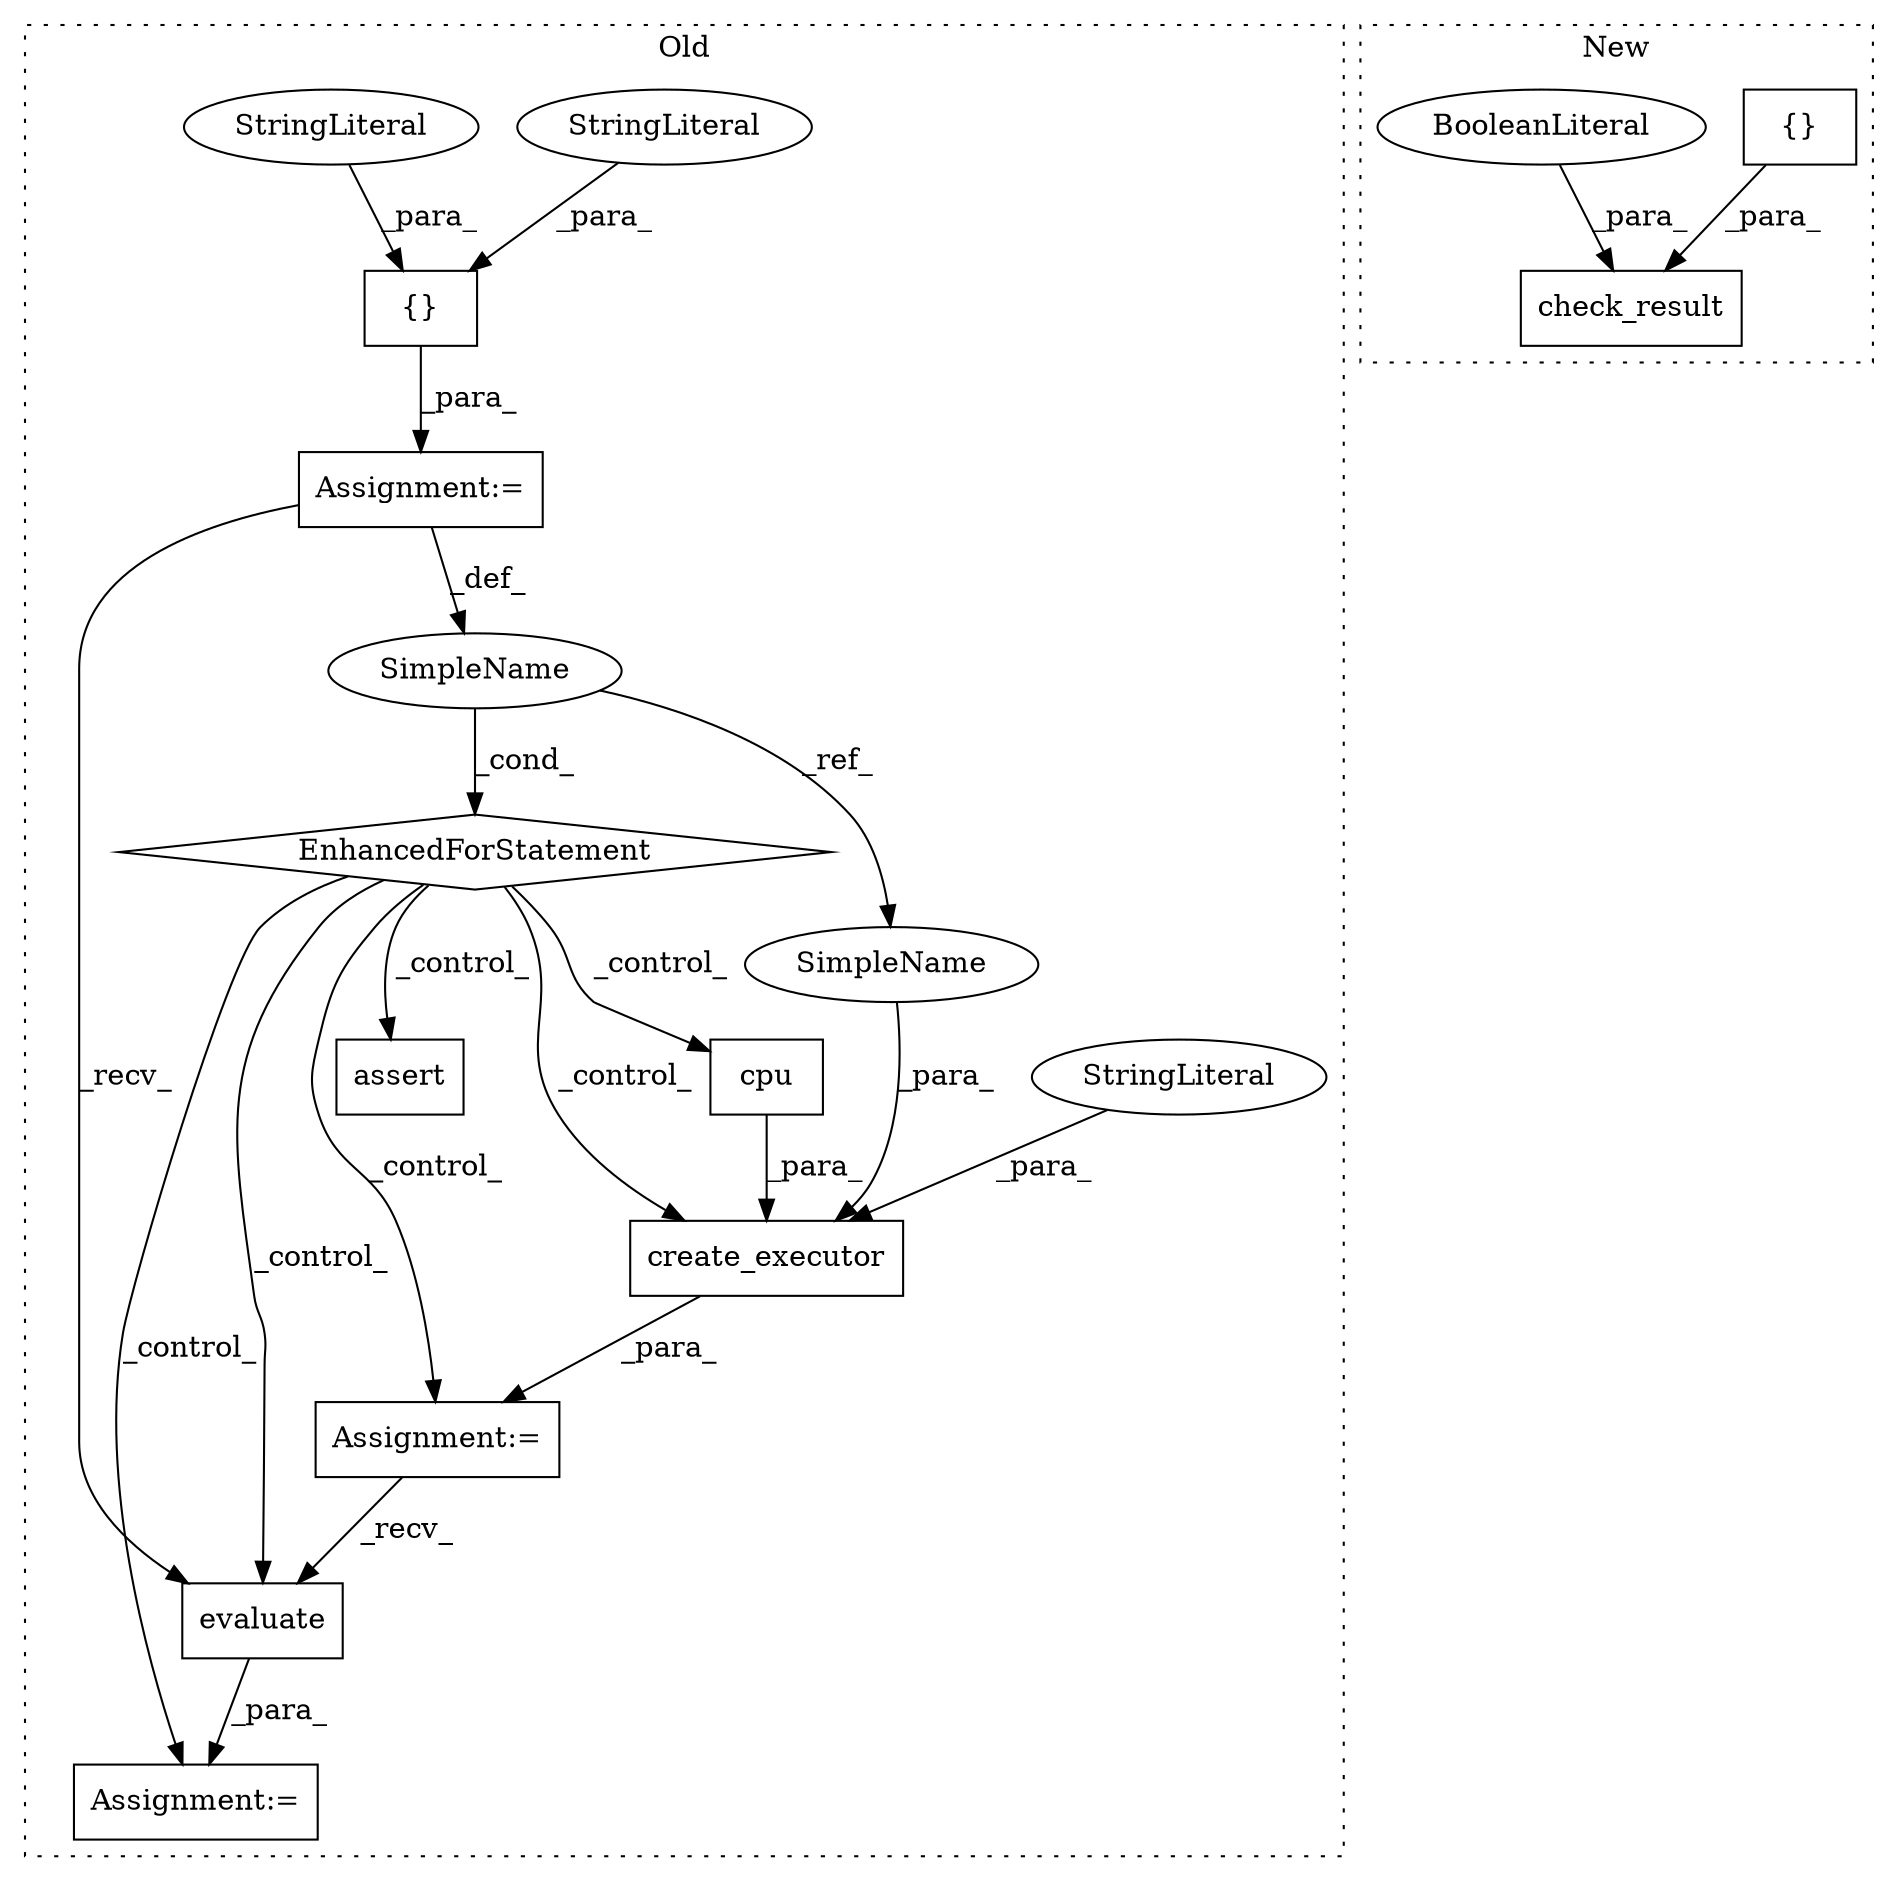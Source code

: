 digraph G {
subgraph cluster0 {
1 [label="cpu" a="32" s="11346" l="5" shape="box"];
3 [label="Assignment:=" a="7" s="11310" l="1" shape="box"];
4 [label="Assignment:=" a="7" s="11373" l="1" shape="box"];
5 [label="SimpleName" a="42" s="11265" l="4" shape="ellipse"];
6 [label="EnhancedForStatement" a="70" s="11205,11298" l="53,2" shape="diamond"];
7 [label="create_executor" a="32" s="11317,11358" l="16,1" shape="box"];
8 [label="{}" a="4" s="11284,11297" l="1,1" shape="box"];
9 [label="StringLiteral" a="45" s="11352" l="6" shape="ellipse"];
10 [label="Assignment:=" a="7" s="11205,11298" l="53,2" shape="box"];
11 [label="StringLiteral" a="45" s="11293" l="4" shape="ellipse"];
12 [label="evaluate" a="32" s="11377,11390" l="9,1" shape="box"];
14 [label="assert" a="32" s="11468,11519" l="16,1" shape="box"];
15 [label="StringLiteral" a="45" s="11285" l="7" shape="ellipse"];
17 [label="SimpleName" a="42" s="11333" l="4" shape="ellipse"];
label = "Old";
style="dotted";
}
subgraph cluster1 {
2 [label="{}" a="4" s="11199,11204" l="1,1" shape="box"];
13 [label="check_result" a="32" s="11177,11223" l="13,1" shape="box"];
16 [label="BooleanLiteral" a="9" s="11219" l="4" shape="ellipse"];
label = "New";
style="dotted";
}
1 -> 7 [label="_para_"];
2 -> 13 [label="_para_"];
3 -> 12 [label="_recv_"];
5 -> 17 [label="_ref_"];
5 -> 6 [label="_cond_"];
6 -> 1 [label="_control_"];
6 -> 7 [label="_control_"];
6 -> 4 [label="_control_"];
6 -> 3 [label="_control_"];
6 -> 14 [label="_control_"];
6 -> 12 [label="_control_"];
7 -> 3 [label="_para_"];
8 -> 10 [label="_para_"];
9 -> 7 [label="_para_"];
10 -> 5 [label="_def_"];
10 -> 12 [label="_recv_"];
11 -> 8 [label="_para_"];
12 -> 4 [label="_para_"];
15 -> 8 [label="_para_"];
16 -> 13 [label="_para_"];
17 -> 7 [label="_para_"];
}